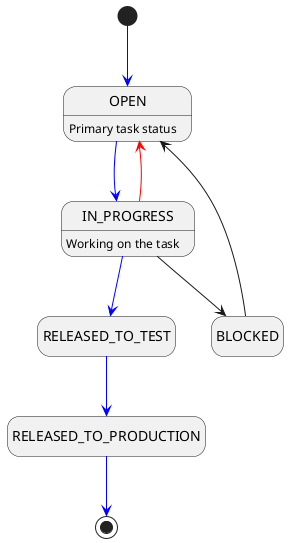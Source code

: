 @startuml
hide empty description
[*] -[#blue]-> OPEN
OPEN: Primary task status
OPEN -[#blue]-> IN_PROGRESS

IN_PROGRESS: Working on the task
IN_PROGRESS -[#blue]-> RELEASED_TO_TEST
IN_PROGRESS -[#red]-> OPEN
IN_PROGRESS --> BLOCKED

BLOCKED --> OPEN

RELEASED_TO_TEST -[#blue]-> RELEASED_TO_PRODUCTION

RELEASED_TO_PRODUCTION -[#blue]-> [*]
@enduml